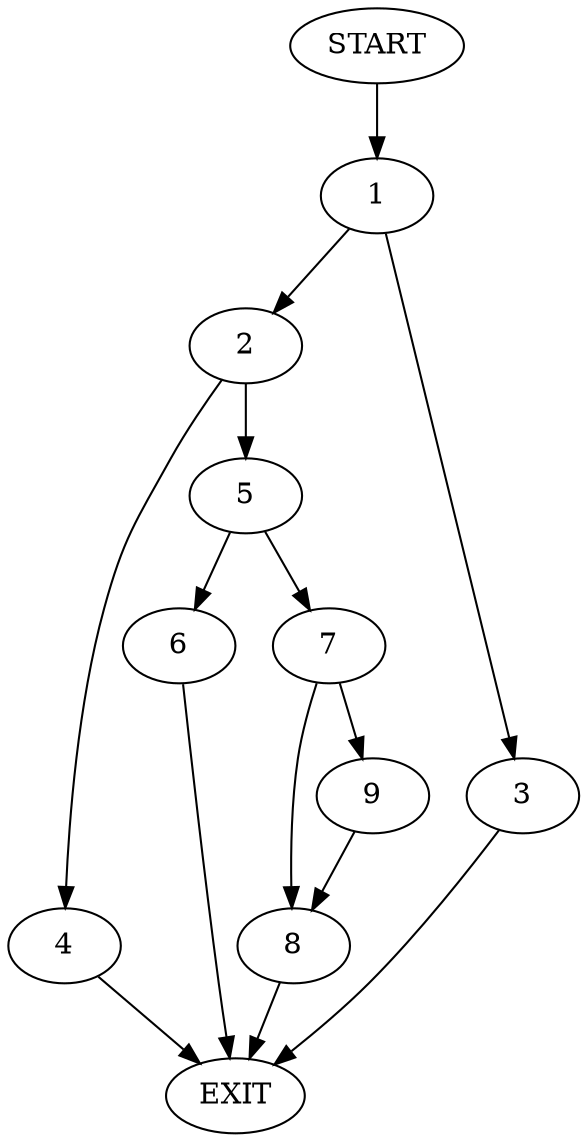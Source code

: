 digraph {
0 [label="START"]
10 [label="EXIT"]
0 -> 1
1 -> 2
1 -> 3
2 -> 4
2 -> 5
3 -> 10
4 -> 10
5 -> 6
5 -> 7
6 -> 10
7 -> 8
7 -> 9
9 -> 8
8 -> 10
}
